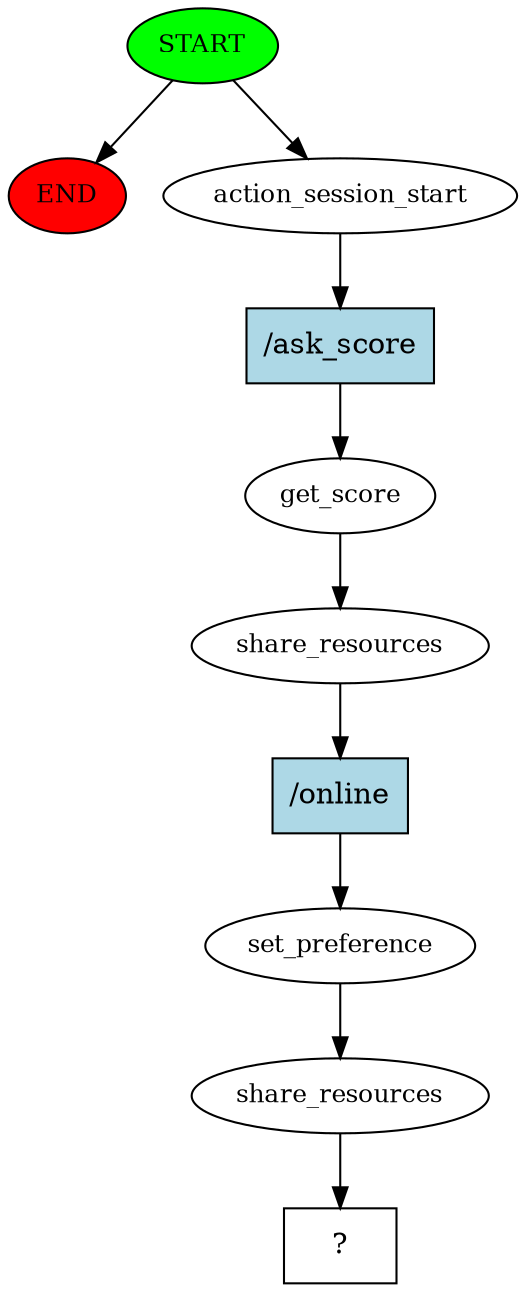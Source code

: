digraph  {
0 [class="start active", fillcolor=green, fontsize=12, label=START, style=filled];
"-1" [class=end, fillcolor=red, fontsize=12, label=END, style=filled];
1 [class=active, fontsize=12, label=action_session_start];
2 [class=active, fontsize=12, label=get_score];
3 [class=active, fontsize=12, label=share_resources];
4 [class=active, fontsize=12, label=set_preference];
5 [class=active, fontsize=12, label=share_resources];
6 [class="intent dashed active", label="  ?  ", shape=rect];
7 [class="intent active", fillcolor=lightblue, label="/ask_score", shape=rect, style=filled];
8 [class="intent active", fillcolor=lightblue, label="/online", shape=rect, style=filled];
0 -> "-1"  [class="", key=NONE, label=""];
0 -> 1  [class=active, key=NONE, label=""];
1 -> 7  [class=active, key=0];
2 -> 3  [class=active, key=NONE, label=""];
3 -> 8  [class=active, key=0];
4 -> 5  [class=active, key=NONE, label=""];
5 -> 6  [class=active, key=NONE, label=""];
7 -> 2  [class=active, key=0];
8 -> 4  [class=active, key=0];
}
